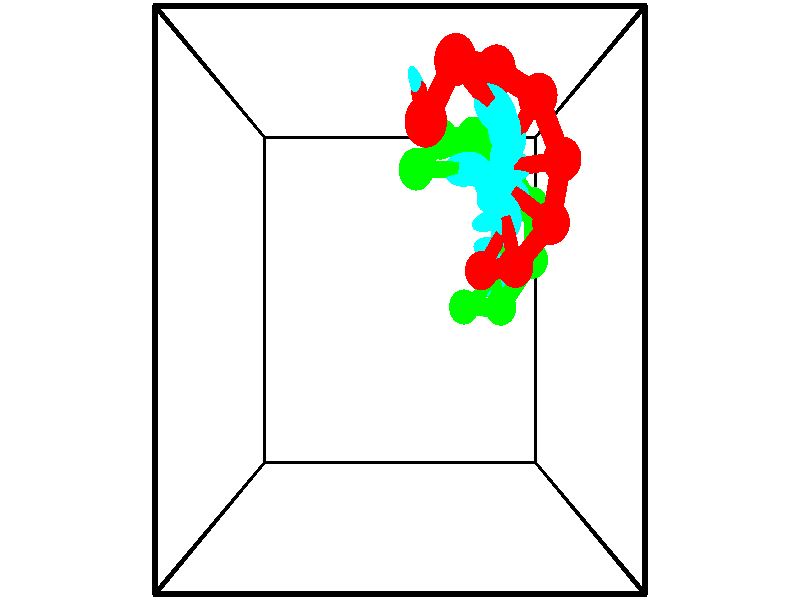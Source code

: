// switches for output
#declare DRAW_BASES = 1; // possible values are 0, 1; only relevant for DNA ribbons
#declare DRAW_BASES_TYPE = 3; // possible values are 1, 2, 3; only relevant for DNA ribbons
#declare DRAW_FOG = 0; // set to 1 to enable fog

#include "colors.inc"

#include "transforms.inc"
background { rgb <1, 1, 1>}

#default {
   normal{
       ripples 0.25
       frequency 0.20
       turbulence 0.2
       lambda 5
   }
	finish {
		phong 0.1
		phong_size 40.
	}
}

// original window dimensions: 1024x640


// camera settings

camera {
	sky <-0, 1, 0>
	up <-0, 1, 0>
	right 1.6 * <1, 0, 0>
	location <2.5, 2.5, 11.1562>
	look_at <2.5, 2.5, 2.5>
	direction <0, 0, -8.6562>
	angle 67.0682
}


# declare cpy_camera_pos = <2.5, 2.5, 11.1562>;
# if (DRAW_FOG = 1)
fog {
	fog_type 2
	up vnormalize(cpy_camera_pos)
	color rgbt<1,1,1,0.3>
	distance 1e-5
	fog_alt 3e-3
	fog_offset 4
}
# end


// LIGHTS

# declare lum = 6;
global_settings {
	ambient_light rgb lum * <0.05, 0.05, 0.05>
	max_trace_level 15
}# declare cpy_direct_light_amount = 0.25;
light_source
{	1000 * <-1, -1, 1>,
	rgb lum * cpy_direct_light_amount
	parallel
}

light_source
{	1000 * <1, 1, -1>,
	rgb lum * cpy_direct_light_amount
	parallel
}

// strand 0

// nucleotide -1

// particle -1
sphere {
	<2.803617, 4.249251, 4.057001> 0.250000
	pigment { color rgbt <1,0,0,0> }
	no_shadow
}
cylinder {
	<2.759277, 4.529709, 3.775261>,  <2.732673, 4.697984, 3.606217>, 0.100000
	pigment { color rgbt <1,0,0,0> }
	no_shadow
}
cylinder {
	<2.759277, 4.529709, 3.775261>,  <2.803617, 4.249251, 4.057001>, 0.100000
	pigment { color rgbt <1,0,0,0> }
	no_shadow
}

// particle -1
sphere {
	<2.759277, 4.529709, 3.775261> 0.100000
	pigment { color rgbt <1,0,0,0> }
	no_shadow
}
sphere {
	0, 1
	scale<0.080000,0.200000,0.300000>
	matrix <-0.857014, -0.426296, -0.289481,
		-0.503229, 0.571548, 0.648146,
		-0.110849, 0.701145, -0.704349,
		2.726022, 4.740052, 3.563956>
	pigment { color rgbt <0,1,1,0> }
	no_shadow
}
cylinder {
	<3.156256, 4.878193, 3.980734>,  <2.803617, 4.249251, 4.057001>, 0.130000
	pigment { color rgbt <1,0,0,0> }
	no_shadow
}

// nucleotide -1

// particle -1
sphere {
	<3.156256, 4.878193, 3.980734> 0.250000
	pigment { color rgbt <1,0,0,0> }
	no_shadow
}
cylinder {
	<3.417183, 4.581932, 4.045128>,  <3.573739, 4.404175, 4.083764>, 0.100000
	pigment { color rgbt <1,0,0,0> }
	no_shadow
}
cylinder {
	<3.417183, 4.581932, 4.045128>,  <3.156256, 4.878193, 3.980734>, 0.100000
	pigment { color rgbt <1,0,0,0> }
	no_shadow
}

// particle -1
sphere {
	<3.417183, 4.581932, 4.045128> 0.100000
	pigment { color rgbt <1,0,0,0> }
	no_shadow
}
sphere {
	0, 1
	scale<0.080000,0.200000,0.300000>
	matrix <0.208356, -0.028986, -0.977623,
		0.728746, 0.671262, 0.135411,
		0.652317, -0.740653, 0.160985,
		3.612878, 4.359736, 4.093423>
	pigment { color rgbt <0,1,1,0> }
	no_shadow
}
cylinder {
	<3.708662, 4.928538, 3.523287>,  <3.156256, 4.878193, 3.980734>, 0.130000
	pigment { color rgbt <1,0,0,0> }
	no_shadow
}

// nucleotide -1

// particle -1
sphere {
	<3.708662, 4.928538, 3.523287> 0.250000
	pigment { color rgbt <1,0,0,0> }
	no_shadow
}
cylinder {
	<3.756832, 4.542961, 3.618210>,  <3.785734, 4.311615, 3.675164>, 0.100000
	pigment { color rgbt <1,0,0,0> }
	no_shadow
}
cylinder {
	<3.756832, 4.542961, 3.618210>,  <3.708662, 4.928538, 3.523287>, 0.100000
	pigment { color rgbt <1,0,0,0> }
	no_shadow
}

// particle -1
sphere {
	<3.756832, 4.542961, 3.618210> 0.100000
	pigment { color rgbt <1,0,0,0> }
	no_shadow
}
sphere {
	0, 1
	scale<0.080000,0.200000,0.300000>
	matrix <0.164166, -0.216418, -0.962399,
		0.979054, 0.154855, 0.132185,
		0.120425, -0.963941, 0.237307,
		3.792960, 4.253778, 3.689402>
	pigment { color rgbt <0,1,1,0> }
	no_shadow
}
cylinder {
	<4.303368, 4.717456, 3.256047>,  <3.708662, 4.928538, 3.523287>, 0.130000
	pigment { color rgbt <1,0,0,0> }
	no_shadow
}

// nucleotide -1

// particle -1
sphere {
	<4.303368, 4.717456, 3.256047> 0.250000
	pigment { color rgbt <1,0,0,0> }
	no_shadow
}
cylinder {
	<4.074970, 4.390213, 3.283371>,  <3.937932, 4.193867, 3.299765>, 0.100000
	pigment { color rgbt <1,0,0,0> }
	no_shadow
}
cylinder {
	<4.074970, 4.390213, 3.283371>,  <4.303368, 4.717456, 3.256047>, 0.100000
	pigment { color rgbt <1,0,0,0> }
	no_shadow
}

// particle -1
sphere {
	<4.074970, 4.390213, 3.283371> 0.100000
	pigment { color rgbt <1,0,0,0> }
	no_shadow
}
sphere {
	0, 1
	scale<0.080000,0.200000,0.300000>
	matrix <0.281464, -0.273250, -0.919844,
		0.771196, -0.505999, 0.386292,
		-0.570994, -0.818107, 0.068309,
		3.903672, 4.144781, 3.303864>
	pigment { color rgbt <0,1,1,0> }
	no_shadow
}
cylinder {
	<4.672124, 4.066533, 3.064247>,  <4.303368, 4.717456, 3.256047>, 0.130000
	pigment { color rgbt <1,0,0,0> }
	no_shadow
}

// nucleotide -1

// particle -1
sphere {
	<4.672124, 4.066533, 3.064247> 0.250000
	pigment { color rgbt <1,0,0,0> }
	no_shadow
}
cylinder {
	<4.281975, 4.026947, 2.985405>,  <4.047885, 4.003195, 2.938099>, 0.100000
	pigment { color rgbt <1,0,0,0> }
	no_shadow
}
cylinder {
	<4.281975, 4.026947, 2.985405>,  <4.672124, 4.066533, 3.064247>, 0.100000
	pigment { color rgbt <1,0,0,0> }
	no_shadow
}

// particle -1
sphere {
	<4.281975, 4.026947, 2.985405> 0.100000
	pigment { color rgbt <1,0,0,0> }
	no_shadow
}
sphere {
	0, 1
	scale<0.080000,0.200000,0.300000>
	matrix <0.216125, -0.250635, -0.943648,
		0.043988, -0.963010, 0.265852,
		-0.975374, -0.098966, -0.197106,
		3.989362, 3.997257, 2.926273>
	pigment { color rgbt <0,1,1,0> }
	no_shadow
}
cylinder {
	<4.566135, 3.380306, 2.893261>,  <4.672124, 4.066533, 3.064247>, 0.130000
	pigment { color rgbt <1,0,0,0> }
	no_shadow
}

// nucleotide -1

// particle -1
sphere {
	<4.566135, 3.380306, 2.893261> 0.250000
	pigment { color rgbt <1,0,0,0> }
	no_shadow
}
cylinder {
	<4.277843, 3.611740, 2.740532>,  <4.104868, 3.750600, 2.648894>, 0.100000
	pigment { color rgbt <1,0,0,0> }
	no_shadow
}
cylinder {
	<4.277843, 3.611740, 2.740532>,  <4.566135, 3.380306, 2.893261>, 0.100000
	pigment { color rgbt <1,0,0,0> }
	no_shadow
}

// particle -1
sphere {
	<4.277843, 3.611740, 2.740532> 0.100000
	pigment { color rgbt <1,0,0,0> }
	no_shadow
}
sphere {
	0, 1
	scale<0.080000,0.200000,0.300000>
	matrix <0.168997, -0.387533, -0.906233,
		-0.672302, -0.717675, 0.181527,
		-0.720728, 0.578586, -0.381824,
		4.061625, 3.785316, 2.625985>
	pigment { color rgbt <0,1,1,0> }
	no_shadow
}
cylinder {
	<4.165972, 2.894956, 2.451136>,  <4.566135, 3.380306, 2.893261>, 0.130000
	pigment { color rgbt <1,0,0,0> }
	no_shadow
}

// nucleotide -1

// particle -1
sphere {
	<4.165972, 2.894956, 2.451136> 0.250000
	pigment { color rgbt <1,0,0,0> }
	no_shadow
}
cylinder {
	<4.099201, 3.269836, 2.328636>,  <4.059139, 3.494765, 2.255136>, 0.100000
	pigment { color rgbt <1,0,0,0> }
	no_shadow
}
cylinder {
	<4.099201, 3.269836, 2.328636>,  <4.165972, 2.894956, 2.451136>, 0.100000
	pigment { color rgbt <1,0,0,0> }
	no_shadow
}

// particle -1
sphere {
	<4.099201, 3.269836, 2.328636> 0.100000
	pigment { color rgbt <1,0,0,0> }
	no_shadow
}
sphere {
	0, 1
	scale<0.080000,0.200000,0.300000>
	matrix <0.141556, -0.284610, -0.948135,
		-0.975755, -0.201620, -0.085158,
		-0.166926, 0.937201, -0.306250,
		4.049123, 3.550997, 2.236761>
	pigment { color rgbt <0,1,1,0> }
	no_shadow
}
cylinder {
	<3.744004, 2.873249, 1.932713>,  <4.165972, 2.894956, 2.451136>, 0.130000
	pigment { color rgbt <1,0,0,0> }
	no_shadow
}

// nucleotide -1

// particle -1
sphere {
	<3.744004, 2.873249, 1.932713> 0.250000
	pigment { color rgbt <1,0,0,0> }
	no_shadow
}
cylinder {
	<3.967617, 3.203247, 1.899574>,  <4.101785, 3.401246, 1.879691>, 0.100000
	pigment { color rgbt <1,0,0,0> }
	no_shadow
}
cylinder {
	<3.967617, 3.203247, 1.899574>,  <3.744004, 2.873249, 1.932713>, 0.100000
	pigment { color rgbt <1,0,0,0> }
	no_shadow
}

// particle -1
sphere {
	<3.967617, 3.203247, 1.899574> 0.100000
	pigment { color rgbt <1,0,0,0> }
	no_shadow
}
sphere {
	0, 1
	scale<0.080000,0.200000,0.300000>
	matrix <0.171837, -0.213026, -0.961817,
		-0.811144, 0.523451, -0.260854,
		0.559033, 0.824996, -0.082847,
		4.135327, 3.450746, 1.874720>
	pigment { color rgbt <0,1,1,0> }
	no_shadow
}
// strand 1

// nucleotide -1

// particle -1
sphere {
	<3.590258, 2.400187, 0.826503> 0.250000
	pigment { color rgbt <0,1,0,0> }
	no_shadow
}
cylinder {
	<3.911680, 2.599899, 0.696877>,  <4.104533, 2.719727, 0.619101>, 0.100000
	pigment { color rgbt <0,1,0,0> }
	no_shadow
}
cylinder {
	<3.911680, 2.599899, 0.696877>,  <3.590258, 2.400187, 0.826503>, 0.100000
	pigment { color rgbt <0,1,0,0> }
	no_shadow
}

// particle -1
sphere {
	<3.911680, 2.599899, 0.696877> 0.100000
	pigment { color rgbt <0,1,0,0> }
	no_shadow
}
sphere {
	0, 1
	scale<0.080000,0.200000,0.300000>
	matrix <-0.071163, 0.621115, 0.780482,
		0.590957, -0.604101, 0.534632,
		0.803558, 0.499277, -0.324063,
		4.152747, 2.749683, 0.599657>
	pigment { color rgbt <0,1,1,0> }
	no_shadow
}
cylinder {
	<4.142295, 2.400883, 1.307135>,  <3.590258, 2.400187, 0.826503>, 0.130000
	pigment { color rgbt <0,1,0,0> }
	no_shadow
}

// nucleotide -1

// particle -1
sphere {
	<4.142295, 2.400883, 1.307135> 0.250000
	pigment { color rgbt <0,1,0,0> }
	no_shadow
}
cylinder {
	<4.099674, 2.715714, 1.064102>,  <4.074101, 2.904612, 0.918282>, 0.100000
	pigment { color rgbt <0,1,0,0> }
	no_shadow
}
cylinder {
	<4.099674, 2.715714, 1.064102>,  <4.142295, 2.400883, 1.307135>, 0.100000
	pigment { color rgbt <0,1,0,0> }
	no_shadow
}

// particle -1
sphere {
	<4.099674, 2.715714, 1.064102> 0.100000
	pigment { color rgbt <0,1,0,0> }
	no_shadow
}
sphere {
	0, 1
	scale<0.080000,0.200000,0.300000>
	matrix <-0.198021, 0.582023, 0.788693,
		0.974389, 0.204352, 0.093841,
		-0.106553, 0.787076, -0.607583,
		4.067708, 2.951836, 0.881827>
	pigment { color rgbt <0,1,1,0> }
	no_shadow
}
cylinder {
	<4.624067, 3.034640, 1.445668>,  <4.142295, 2.400883, 1.307135>, 0.130000
	pigment { color rgbt <0,1,0,0> }
	no_shadow
}

// nucleotide -1

// particle -1
sphere {
	<4.624067, 3.034640, 1.445668> 0.250000
	pigment { color rgbt <0,1,0,0> }
	no_shadow
}
cylinder {
	<4.270819, 3.132584, 1.285599>,  <4.058869, 3.191350, 1.189557>, 0.100000
	pigment { color rgbt <0,1,0,0> }
	no_shadow
}
cylinder {
	<4.270819, 3.132584, 1.285599>,  <4.624067, 3.034640, 1.445668>, 0.100000
	pigment { color rgbt <0,1,0,0> }
	no_shadow
}

// particle -1
sphere {
	<4.270819, 3.132584, 1.285599> 0.100000
	pigment { color rgbt <0,1,0,0> }
	no_shadow
}
sphere {
	0, 1
	scale<0.080000,0.200000,0.300000>
	matrix <-0.169127, 0.629466, 0.758399,
		0.437597, 0.737439, -0.514483,
		-0.883122, 0.244860, -0.400174,
		4.005882, 3.206042, 1.165547>
	pigment { color rgbt <0,1,1,0> }
	no_shadow
}
cylinder {
	<4.626324, 3.763967, 1.450444>,  <4.624067, 3.034640, 1.445668>, 0.130000
	pigment { color rgbt <0,1,0,0> }
	no_shadow
}

// nucleotide -1

// particle -1
sphere {
	<4.626324, 3.763967, 1.450444> 0.250000
	pigment { color rgbt <0,1,0,0> }
	no_shadow
}
cylinder {
	<4.242229, 3.653030, 1.437607>,  <4.011773, 3.586468, 1.429905>, 0.100000
	pigment { color rgbt <0,1,0,0> }
	no_shadow
}
cylinder {
	<4.242229, 3.653030, 1.437607>,  <4.626324, 3.763967, 1.450444>, 0.100000
	pigment { color rgbt <0,1,0,0> }
	no_shadow
}

// particle -1
sphere {
	<4.242229, 3.653030, 1.437607> 0.100000
	pigment { color rgbt <0,1,0,0> }
	no_shadow
}
sphere {
	0, 1
	scale<0.080000,0.200000,0.300000>
	matrix <-0.228343, 0.713998, 0.661866,
		-0.160649, 0.642875, -0.748935,
		-0.960235, -0.277342, -0.032093,
		3.954159, 3.569828, 1.427979>
	pigment { color rgbt <0,1,1,0> }
	no_shadow
}
cylinder {
	<4.180082, 4.430093, 1.290370>,  <4.626324, 3.763967, 1.450444>, 0.130000
	pigment { color rgbt <0,1,0,0> }
	no_shadow
}

// nucleotide -1

// particle -1
sphere {
	<4.180082, 4.430093, 1.290370> 0.250000
	pigment { color rgbt <0,1,0,0> }
	no_shadow
}
cylinder {
	<4.032215, 4.115845, 1.488823>,  <3.943495, 3.927296, 1.607895>, 0.100000
	pigment { color rgbt <0,1,0,0> }
	no_shadow
}
cylinder {
	<4.032215, 4.115845, 1.488823>,  <4.180082, 4.430093, 1.290370>, 0.100000
	pigment { color rgbt <0,1,0,0> }
	no_shadow
}

// particle -1
sphere {
	<4.032215, 4.115845, 1.488823> 0.100000
	pigment { color rgbt <0,1,0,0> }
	no_shadow
}
sphere {
	0, 1
	scale<0.080000,0.200000,0.300000>
	matrix <-0.061909, 0.553594, 0.830482,
		-0.927100, 0.276286, -0.253283,
		-0.369667, -0.785621, 0.496132,
		3.921315, 3.880158, 1.637663>
	pigment { color rgbt <0,1,1,0> }
	no_shadow
}
cylinder {
	<3.641438, 4.637903, 1.699861>,  <4.180082, 4.430093, 1.290370>, 0.130000
	pigment { color rgbt <0,1,0,0> }
	no_shadow
}

// nucleotide -1

// particle -1
sphere {
	<3.641438, 4.637903, 1.699861> 0.250000
	pigment { color rgbt <0,1,0,0> }
	no_shadow
}
cylinder {
	<3.740395, 4.284286, 1.858490>,  <3.799769, 4.072117, 1.953667>, 0.100000
	pigment { color rgbt <0,1,0,0> }
	no_shadow
}
cylinder {
	<3.740395, 4.284286, 1.858490>,  <3.641438, 4.637903, 1.699861>, 0.100000
	pigment { color rgbt <0,1,0,0> }
	no_shadow
}

// particle -1
sphere {
	<3.740395, 4.284286, 1.858490> 0.100000
	pigment { color rgbt <0,1,0,0> }
	no_shadow
}
sphere {
	0, 1
	scale<0.080000,0.200000,0.300000>
	matrix <-0.276289, 0.327937, 0.903395,
		-0.928688, -0.333061, -0.163121,
		0.247392, -0.884040, 0.396573,
		3.814612, 4.019074, 1.977462>
	pigment { color rgbt <0,1,1,0> }
	no_shadow
}
cylinder {
	<3.113349, 4.508001, 2.111494>,  <3.641438, 4.637903, 1.699861>, 0.130000
	pigment { color rgbt <0,1,0,0> }
	no_shadow
}

// nucleotide -1

// particle -1
sphere {
	<3.113349, 4.508001, 2.111494> 0.250000
	pigment { color rgbt <0,1,0,0> }
	no_shadow
}
cylinder {
	<3.393574, 4.262924, 2.257820>,  <3.561709, 4.115878, 2.345616>, 0.100000
	pigment { color rgbt <0,1,0,0> }
	no_shadow
}
cylinder {
	<3.393574, 4.262924, 2.257820>,  <3.113349, 4.508001, 2.111494>, 0.100000
	pigment { color rgbt <0,1,0,0> }
	no_shadow
}

// particle -1
sphere {
	<3.393574, 4.262924, 2.257820> 0.100000
	pigment { color rgbt <0,1,0,0> }
	no_shadow
}
sphere {
	0, 1
	scale<0.080000,0.200000,0.300000>
	matrix <-0.253182, 0.265874, 0.930167,
		-0.667167, -0.744257, 0.031138,
		0.700562, -0.612693, 0.365815,
		3.603742, 4.079116, 2.367564>
	pigment { color rgbt <0,1,1,0> }
	no_shadow
}
cylinder {
	<2.731256, 4.055796, 2.534085>,  <3.113349, 4.508001, 2.111494>, 0.130000
	pigment { color rgbt <0,1,0,0> }
	no_shadow
}

// nucleotide -1

// particle -1
sphere {
	<2.731256, 4.055796, 2.534085> 0.250000
	pigment { color rgbt <0,1,0,0> }
	no_shadow
}
cylinder {
	<3.108721, 4.030853, 2.664078>,  <3.335200, 4.015888, 2.742073>, 0.100000
	pigment { color rgbt <0,1,0,0> }
	no_shadow
}
cylinder {
	<3.108721, 4.030853, 2.664078>,  <2.731256, 4.055796, 2.534085>, 0.100000
	pigment { color rgbt <0,1,0,0> }
	no_shadow
}

// particle -1
sphere {
	<3.108721, 4.030853, 2.664078> 0.100000
	pigment { color rgbt <0,1,0,0> }
	no_shadow
}
sphere {
	0, 1
	scale<0.080000,0.200000,0.300000>
	matrix <-0.322166, 0.051140, 0.945301,
		-0.075568, -0.996743, 0.028169,
		0.943662, -0.062360, 0.324981,
		3.391819, 4.012146, 2.761572>
	pigment { color rgbt <0,1,1,0> }
	no_shadow
}
// box output
cylinder {
	<0.000000, 0.000000, 0.000000>,  <5.000000, 0.000000, 0.000000>, 0.025000
	pigment { color rgbt <0,0,0,0> }
	no_shadow
}
cylinder {
	<0.000000, 0.000000, 0.000000>,  <0.000000, 5.000000, 0.000000>, 0.025000
	pigment { color rgbt <0,0,0,0> }
	no_shadow
}
cylinder {
	<0.000000, 0.000000, 0.000000>,  <0.000000, 0.000000, 5.000000>, 0.025000
	pigment { color rgbt <0,0,0,0> }
	no_shadow
}
cylinder {
	<5.000000, 5.000000, 5.000000>,  <0.000000, 5.000000, 5.000000>, 0.025000
	pigment { color rgbt <0,0,0,0> }
	no_shadow
}
cylinder {
	<5.000000, 5.000000, 5.000000>,  <5.000000, 0.000000, 5.000000>, 0.025000
	pigment { color rgbt <0,0,0,0> }
	no_shadow
}
cylinder {
	<5.000000, 5.000000, 5.000000>,  <5.000000, 5.000000, 0.000000>, 0.025000
	pigment { color rgbt <0,0,0,0> }
	no_shadow
}
cylinder {
	<0.000000, 0.000000, 5.000000>,  <0.000000, 5.000000, 5.000000>, 0.025000
	pigment { color rgbt <0,0,0,0> }
	no_shadow
}
cylinder {
	<0.000000, 0.000000, 5.000000>,  <5.000000, 0.000000, 5.000000>, 0.025000
	pigment { color rgbt <0,0,0,0> }
	no_shadow
}
cylinder {
	<5.000000, 5.000000, 0.000000>,  <0.000000, 5.000000, 0.000000>, 0.025000
	pigment { color rgbt <0,0,0,0> }
	no_shadow
}
cylinder {
	<5.000000, 5.000000, 0.000000>,  <5.000000, 0.000000, 0.000000>, 0.025000
	pigment { color rgbt <0,0,0,0> }
	no_shadow
}
cylinder {
	<5.000000, 0.000000, 5.000000>,  <5.000000, 0.000000, 0.000000>, 0.025000
	pigment { color rgbt <0,0,0,0> }
	no_shadow
}
cylinder {
	<0.000000, 5.000000, 0.000000>,  <0.000000, 5.000000, 5.000000>, 0.025000
	pigment { color rgbt <0,0,0,0> }
	no_shadow
}
// end of box output
